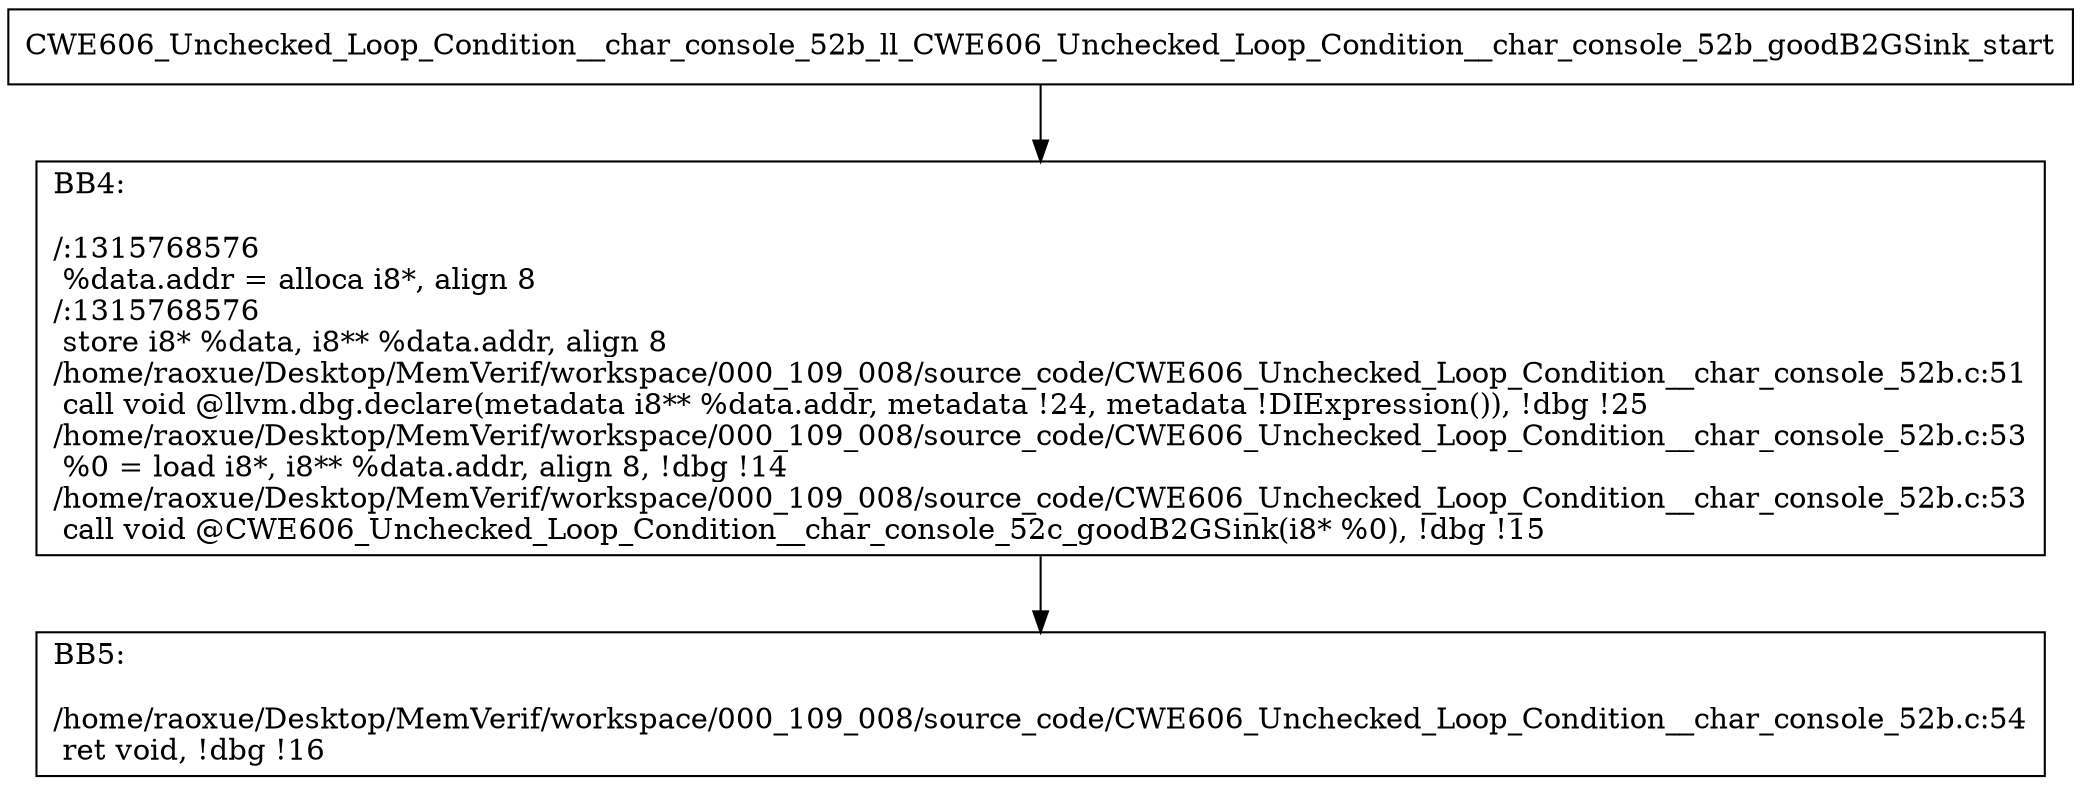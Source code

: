 digraph "CFG for'CWE606_Unchecked_Loop_Condition__char_console_52b_ll_CWE606_Unchecked_Loop_Condition__char_console_52b_goodB2GSink' function" {
	BBCWE606_Unchecked_Loop_Condition__char_console_52b_ll_CWE606_Unchecked_Loop_Condition__char_console_52b_goodB2GSink_start[shape=record,label="{CWE606_Unchecked_Loop_Condition__char_console_52b_ll_CWE606_Unchecked_Loop_Condition__char_console_52b_goodB2GSink_start}"];
	BBCWE606_Unchecked_Loop_Condition__char_console_52b_ll_CWE606_Unchecked_Loop_Condition__char_console_52b_goodB2GSink_start-> CWE606_Unchecked_Loop_Condition__char_console_52b_ll_CWE606_Unchecked_Loop_Condition__char_console_52b_goodB2GSinkBB4;
	CWE606_Unchecked_Loop_Condition__char_console_52b_ll_CWE606_Unchecked_Loop_Condition__char_console_52b_goodB2GSinkBB4 [shape=record, label="{BB4:\l\l/:1315768576\l
  %data.addr = alloca i8*, align 8\l
/:1315768576\l
  store i8* %data, i8** %data.addr, align 8\l
/home/raoxue/Desktop/MemVerif/workspace/000_109_008/source_code/CWE606_Unchecked_Loop_Condition__char_console_52b.c:51\l
  call void @llvm.dbg.declare(metadata i8** %data.addr, metadata !24, metadata !DIExpression()), !dbg !25\l
/home/raoxue/Desktop/MemVerif/workspace/000_109_008/source_code/CWE606_Unchecked_Loop_Condition__char_console_52b.c:53\l
  %0 = load i8*, i8** %data.addr, align 8, !dbg !14\l
/home/raoxue/Desktop/MemVerif/workspace/000_109_008/source_code/CWE606_Unchecked_Loop_Condition__char_console_52b.c:53\l
  call void @CWE606_Unchecked_Loop_Condition__char_console_52c_goodB2GSink(i8* %0), !dbg !15\l
}"];
	CWE606_Unchecked_Loop_Condition__char_console_52b_ll_CWE606_Unchecked_Loop_Condition__char_console_52b_goodB2GSinkBB4-> CWE606_Unchecked_Loop_Condition__char_console_52b_ll_CWE606_Unchecked_Loop_Condition__char_console_52b_goodB2GSinkBB5;
	CWE606_Unchecked_Loop_Condition__char_console_52b_ll_CWE606_Unchecked_Loop_Condition__char_console_52b_goodB2GSinkBB5 [shape=record, label="{BB5:\l\l/home/raoxue/Desktop/MemVerif/workspace/000_109_008/source_code/CWE606_Unchecked_Loop_Condition__char_console_52b.c:54\l
  ret void, !dbg !16\l
}"];
}
